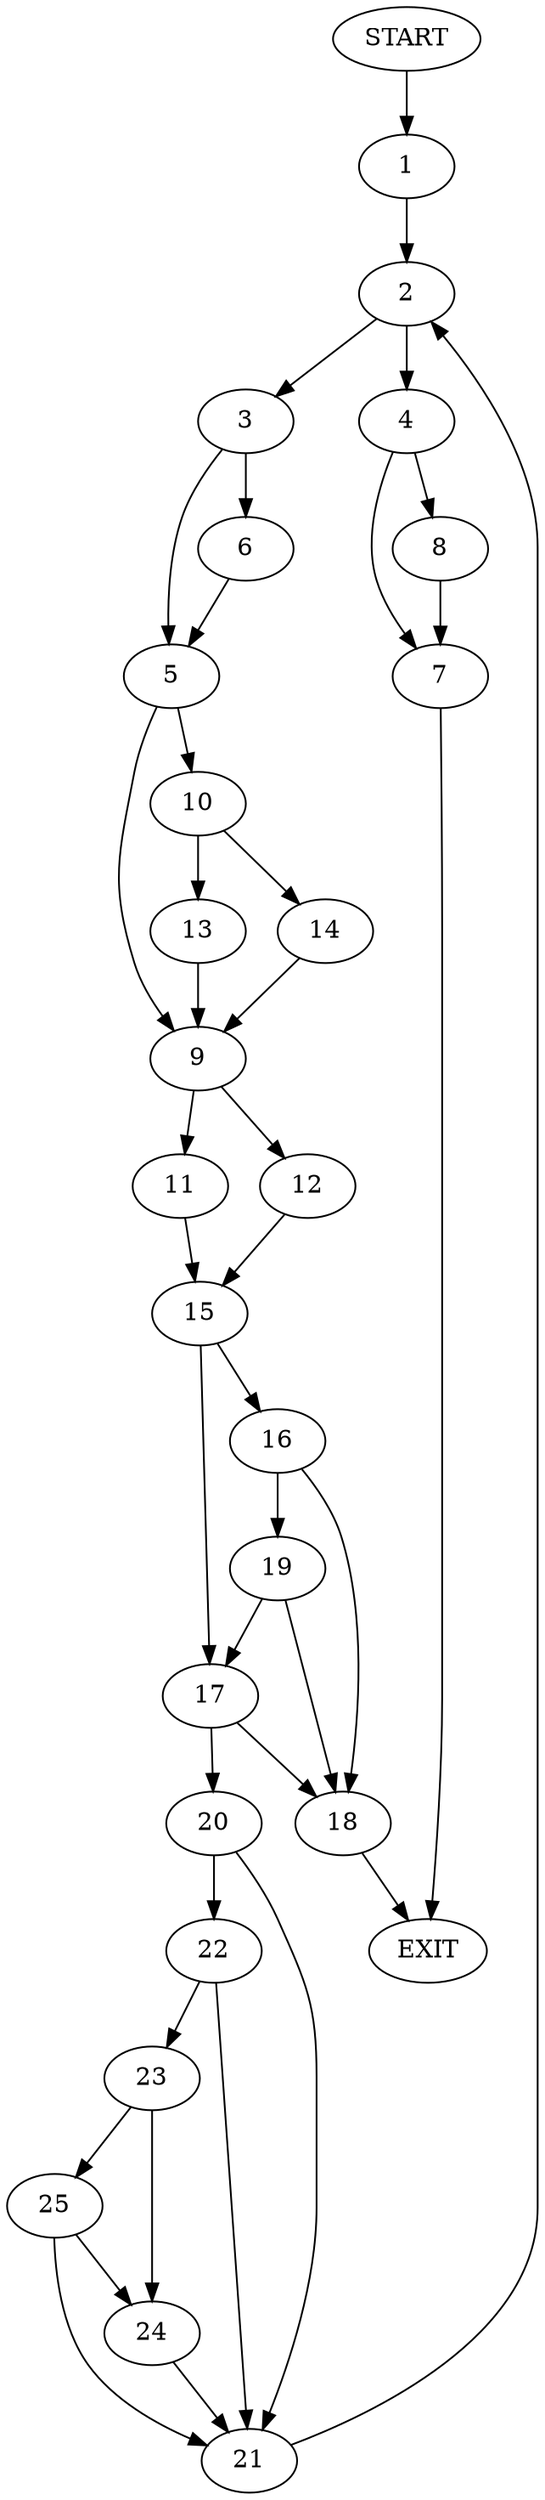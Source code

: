 digraph {
0 [label="START"]
26 [label="EXIT"]
0 -> 1
1 -> 2
2 -> 3
2 -> 4
3 -> 5
3 -> 6
4 -> 7
4 -> 8
5 -> 9
5 -> 10
6 -> 5
9 -> 11
9 -> 12
10 -> 13
10 -> 14
14 -> 9
13 -> 9
12 -> 15
11 -> 15
15 -> 16
15 -> 17
16 -> 18
16 -> 19
17 -> 18
17 -> 20
19 -> 18
19 -> 17
18 -> 26
20 -> 21
20 -> 22
21 -> 2
22 -> 21
22 -> 23
23 -> 24
23 -> 25
25 -> 24
25 -> 21
24 -> 21
8 -> 7
7 -> 26
}
